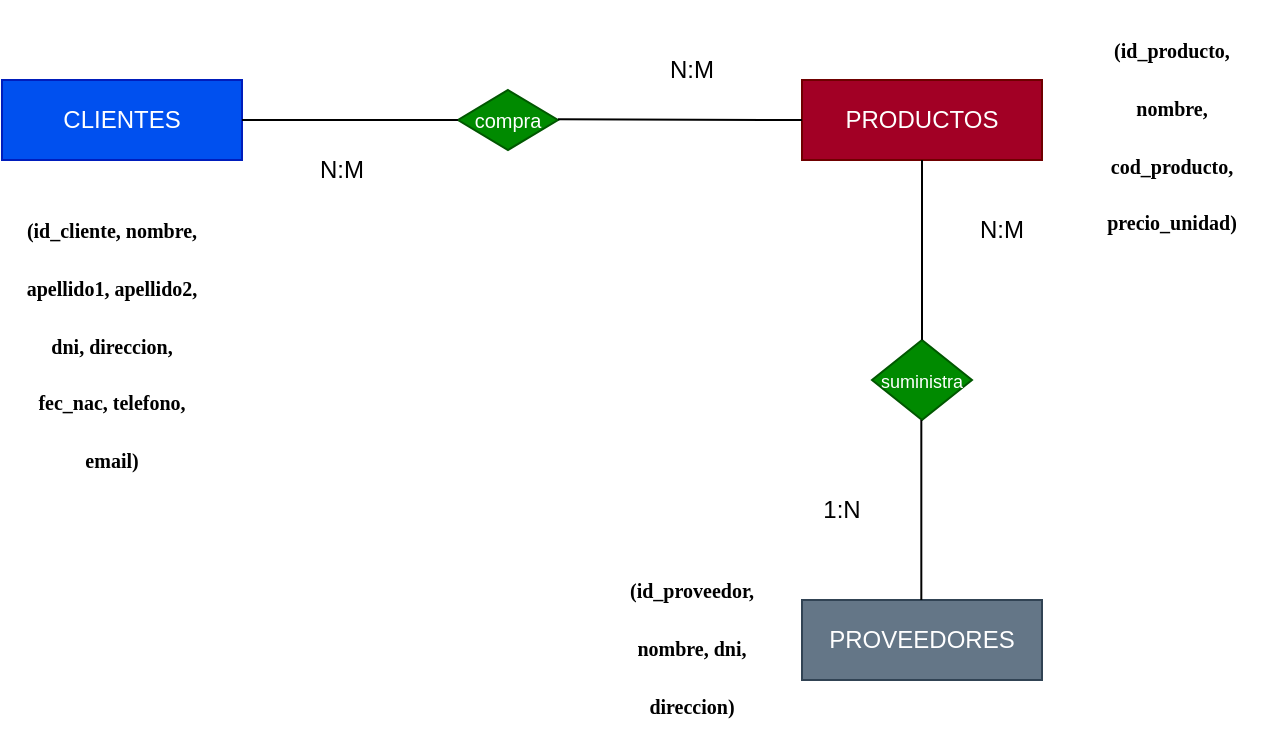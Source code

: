 <mxfile version="25.0.3">
  <diagram id="C5RBs43oDa-KdzZeNtuy" name="Page-1">
    <mxGraphModel dx="794" dy="412" grid="1" gridSize="10" guides="1" tooltips="1" connect="1" arrows="1" fold="1" page="1" pageScale="1" pageWidth="827" pageHeight="1169" math="0" shadow="0">
      <root>
        <mxCell id="WIyWlLk6GJQsqaUBKTNV-0" />
        <mxCell id="WIyWlLk6GJQsqaUBKTNV-1" parent="WIyWlLk6GJQsqaUBKTNV-0" />
        <mxCell id="y8aNmmkMi7sOjjh3Quq4-0" value="CLIENTES" style="rounded=0;whiteSpace=wrap;html=1;fillColor=#0050ef;fontColor=#ffffff;strokeColor=#001DBC;" parent="WIyWlLk6GJQsqaUBKTNV-1" vertex="1">
          <mxGeometry x="160" y="160" width="120" height="40" as="geometry" />
        </mxCell>
        <mxCell id="y8aNmmkMi7sOjjh3Quq4-1" value="PRODUCTOS" style="rounded=0;whiteSpace=wrap;html=1;fillColor=#a20025;fontColor=#ffffff;strokeColor=#6F0000;" parent="WIyWlLk6GJQsqaUBKTNV-1" vertex="1">
          <mxGeometry x="560" y="160" width="120" height="40" as="geometry" />
        </mxCell>
        <mxCell id="y8aNmmkMi7sOjjh3Quq4-2" value="PROVEEDORES" style="rounded=0;whiteSpace=wrap;html=1;fillColor=#647687;fontColor=#ffffff;strokeColor=#314354;" parent="WIyWlLk6GJQsqaUBKTNV-1" vertex="1">
          <mxGeometry x="560" y="420" width="120" height="40" as="geometry" />
        </mxCell>
        <mxCell id="y8aNmmkMi7sOjjh3Quq4-3" value="&lt;font style=&quot;font-size: 10px;&quot;&gt;compra&lt;/font&gt;" style="rhombus;whiteSpace=wrap;html=1;fillColor=#008a00;fontColor=#ffffff;strokeColor=#005700;" parent="WIyWlLk6GJQsqaUBKTNV-1" vertex="1">
          <mxGeometry x="388" y="165" width="50" height="30" as="geometry" />
        </mxCell>
        <mxCell id="y8aNmmkMi7sOjjh3Quq4-4" value="&lt;font style=&quot;font-size: 9px;&quot;&gt;suministra&lt;/font&gt;" style="rhombus;whiteSpace=wrap;html=1;fillColor=#008a00;fontColor=#ffffff;strokeColor=#005700;" parent="WIyWlLk6GJQsqaUBKTNV-1" vertex="1">
          <mxGeometry x="595" y="290" width="50" height="40" as="geometry" />
        </mxCell>
        <mxCell id="y8aNmmkMi7sOjjh3Quq4-5" value="" style="endArrow=none;html=1;rounded=0;exitX=1;exitY=0.5;exitDx=0;exitDy=0;entryX=0;entryY=0.5;entryDx=0;entryDy=0;" parent="WIyWlLk6GJQsqaUBKTNV-1" source="y8aNmmkMi7sOjjh3Quq4-0" target="y8aNmmkMi7sOjjh3Quq4-3" edge="1">
          <mxGeometry width="50" height="50" relative="1" as="geometry">
            <mxPoint x="420" y="330" as="sourcePoint" />
            <mxPoint x="470" y="280" as="targetPoint" />
          </mxGeometry>
        </mxCell>
        <mxCell id="y8aNmmkMi7sOjjh3Quq4-6" value="" style="endArrow=none;html=1;rounded=0;exitX=1;exitY=0.5;exitDx=0;exitDy=0;entryX=0;entryY=0.5;entryDx=0;entryDy=0;" parent="WIyWlLk6GJQsqaUBKTNV-1" target="y8aNmmkMi7sOjjh3Quq4-1" edge="1">
          <mxGeometry width="50" height="50" relative="1" as="geometry">
            <mxPoint x="438" y="179.66" as="sourcePoint" />
            <mxPoint x="546" y="179.66" as="targetPoint" />
          </mxGeometry>
        </mxCell>
        <mxCell id="y8aNmmkMi7sOjjh3Quq4-8" value="" style="endArrow=none;html=1;rounded=0;exitX=0.5;exitY=0;exitDx=0;exitDy=0;entryX=0.5;entryY=1;entryDx=0;entryDy=0;" parent="WIyWlLk6GJQsqaUBKTNV-1" source="y8aNmmkMi7sOjjh3Quq4-4" target="y8aNmmkMi7sOjjh3Quq4-1" edge="1">
          <mxGeometry width="50" height="50" relative="1" as="geometry">
            <mxPoint x="540" y="230" as="sourcePoint" />
            <mxPoint x="662" y="230.34" as="targetPoint" />
          </mxGeometry>
        </mxCell>
        <mxCell id="y8aNmmkMi7sOjjh3Quq4-9" value="" style="endArrow=none;html=1;rounded=0;exitX=0.5;exitY=0;exitDx=0;exitDy=0;entryX=0.5;entryY=1;entryDx=0;entryDy=0;" parent="WIyWlLk6GJQsqaUBKTNV-1" edge="1">
          <mxGeometry width="50" height="50" relative="1" as="geometry">
            <mxPoint x="619.66" y="420" as="sourcePoint" />
            <mxPoint x="619.66" y="330" as="targetPoint" />
          </mxGeometry>
        </mxCell>
        <mxCell id="y8aNmmkMi7sOjjh3Quq4-10" value="&lt;h1 style=&quot;margin-top: 0px;&quot;&gt;&lt;font face=&quot;Comic Sans MS&quot; size=&quot;1&quot;&gt;(id_cliente, nombre, apellido1, apellido2, dni, direccion, fec_nac, telefono, email)&lt;/font&gt;&lt;/h1&gt;" style="text;html=1;whiteSpace=wrap;overflow=hidden;rounded=0;align=center;" parent="WIyWlLk6GJQsqaUBKTNV-1" vertex="1">
          <mxGeometry x="170" y="210" width="90" height="210" as="geometry" />
        </mxCell>
        <mxCell id="y8aNmmkMi7sOjjh3Quq4-11" value="&lt;h1 style=&quot;margin-top: 0px;&quot;&gt;&lt;font face=&quot;Comic Sans MS&quot; size=&quot;1&quot;&gt;(id_producto, nombre, cod_producto, precio_unidad)&lt;/font&gt;&lt;/h1&gt;" style="text;html=1;whiteSpace=wrap;overflow=hidden;rounded=0;align=center;" parent="WIyWlLk6GJQsqaUBKTNV-1" vertex="1">
          <mxGeometry x="700" y="120" width="90" height="130" as="geometry" />
        </mxCell>
        <mxCell id="y8aNmmkMi7sOjjh3Quq4-12" value="&lt;h1 style=&quot;margin-top: 0px;&quot;&gt;&lt;font face=&quot;Comic Sans MS&quot; size=&quot;1&quot;&gt;(id_proveedor, nombre, dni, direccion)&lt;/font&gt;&lt;/h1&gt;" style="text;html=1;whiteSpace=wrap;overflow=hidden;rounded=0;align=center;" parent="WIyWlLk6GJQsqaUBKTNV-1" vertex="1">
          <mxGeometry x="460" y="390" width="90" height="100" as="geometry" />
        </mxCell>
        <mxCell id="zdxuND4uhhDx6lImM_p_-0" value="N:M" style="text;html=1;align=center;verticalAlign=middle;whiteSpace=wrap;rounded=0;" vertex="1" parent="WIyWlLk6GJQsqaUBKTNV-1">
          <mxGeometry x="300" y="190" width="60" height="30" as="geometry" />
        </mxCell>
        <mxCell id="zdxuND4uhhDx6lImM_p_-1" value="N:M" style="text;html=1;align=center;verticalAlign=middle;whiteSpace=wrap;rounded=0;" vertex="1" parent="WIyWlLk6GJQsqaUBKTNV-1">
          <mxGeometry x="475" y="140" width="60" height="30" as="geometry" />
        </mxCell>
        <mxCell id="zdxuND4uhhDx6lImM_p_-2" value="N:M" style="text;html=1;align=center;verticalAlign=middle;whiteSpace=wrap;rounded=0;" vertex="1" parent="WIyWlLk6GJQsqaUBKTNV-1">
          <mxGeometry x="630" y="220" width="60" height="30" as="geometry" />
        </mxCell>
        <mxCell id="zdxuND4uhhDx6lImM_p_-3" value="1:N" style="text;html=1;align=center;verticalAlign=middle;whiteSpace=wrap;rounded=0;" vertex="1" parent="WIyWlLk6GJQsqaUBKTNV-1">
          <mxGeometry x="550" y="360" width="60" height="30" as="geometry" />
        </mxCell>
      </root>
    </mxGraphModel>
  </diagram>
</mxfile>
